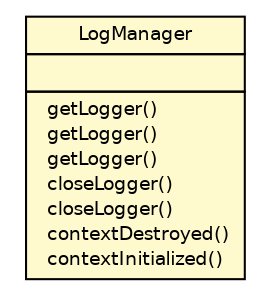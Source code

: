#!/usr/local/bin/dot
#
# Class diagram 
# Generated by UMLGraph version 5.2 (http://www.umlgraph.org/)
#

digraph G {
	edge [fontname="Helvetica",fontsize=10,labelfontname="Helvetica",labelfontsize=10];
	node [fontname="Helvetica",fontsize=10,shape=plaintext];
	nodesep=0.25;
	ranksep=0.5;
	// org.vorpal.blade.framework.logging.LogManager
	c1163 [label=<<table title="org.vorpal.blade.framework.logging.LogManager" border="0" cellborder="1" cellspacing="0" cellpadding="2" port="p" bgcolor="lemonChiffon" href="./LogManager.html">
		<tr><td><table border="0" cellspacing="0" cellpadding="1">
<tr><td align="center" balign="center"> LogManager </td></tr>
		</table></td></tr>
		<tr><td><table border="0" cellspacing="0" cellpadding="1">
<tr><td align="left" balign="left">  </td></tr>
		</table></td></tr>
		<tr><td><table border="0" cellspacing="0" cellpadding="1">
<tr><td align="left" balign="left">  getLogger() </td></tr>
<tr><td align="left" balign="left">  getLogger() </td></tr>
<tr><td align="left" balign="left">  getLogger() </td></tr>
<tr><td align="left" balign="left">  closeLogger() </td></tr>
<tr><td align="left" balign="left">  closeLogger() </td></tr>
<tr><td align="left" balign="left">  contextDestroyed() </td></tr>
<tr><td align="left" balign="left">  contextInitialized() </td></tr>
		</table></td></tr>
		</table>>, fontname="Helvetica", fontcolor="black", fontsize=9.0];
}

